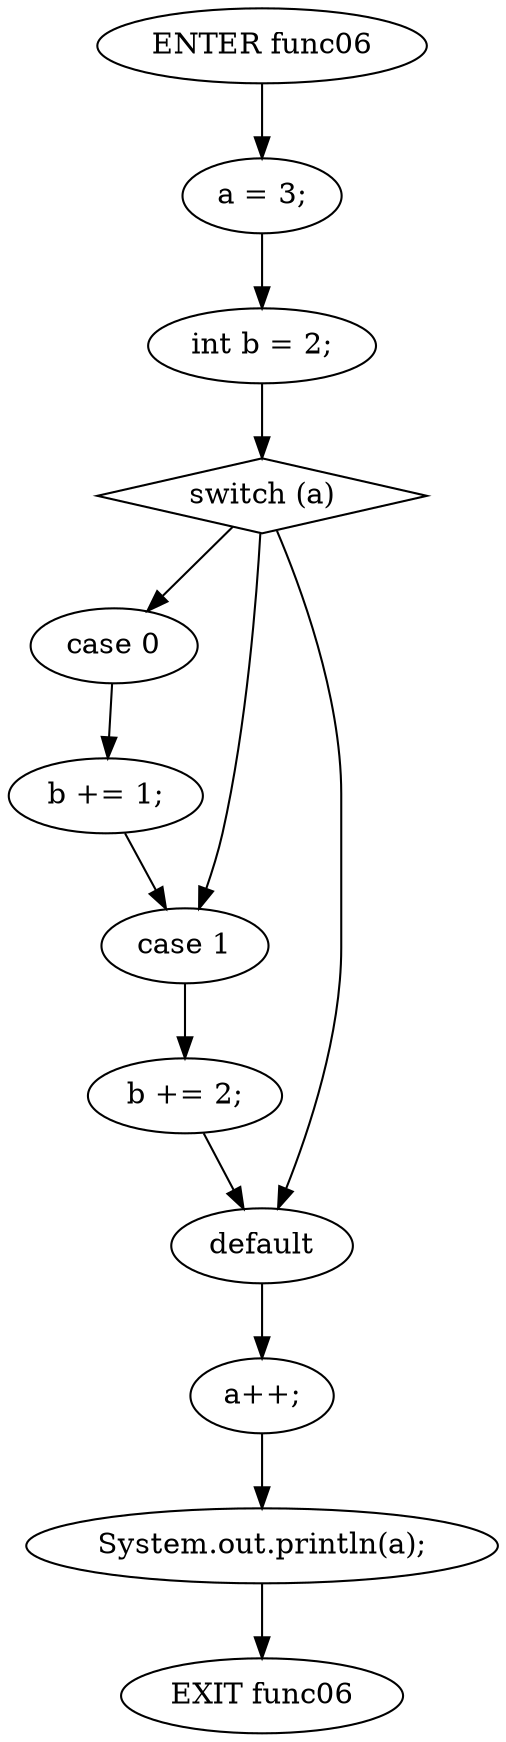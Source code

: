 digraph G {
  0 [ label="ENTER func06" ];
  1 [ label="EXIT func06" ];
  2 [ label="a = 3;" ];
  3 [ label="int b = 2;" ];
  4 [ shape="diamond" label="switch (a)" ];
  5 [ label="case 0" ];
  6 [ label="b += 1;" ];
  7 [ label="case 1" ];
  8 [ label="b += 2;" ];
  9 [ label="default" ];
  10 [ label="a++;" ];
  11 [ label="System.out.println(a);" ];
  0 -> 2;
  2 -> 3;
  3 -> 4;
  4 -> 5;
  5 -> 6;
  6 -> 7;
  4 -> 7;
  7 -> 8;
  8 -> 9;
  4 -> 9;
  9 -> 10;
  10 -> 11;
  11 -> 1;
}
